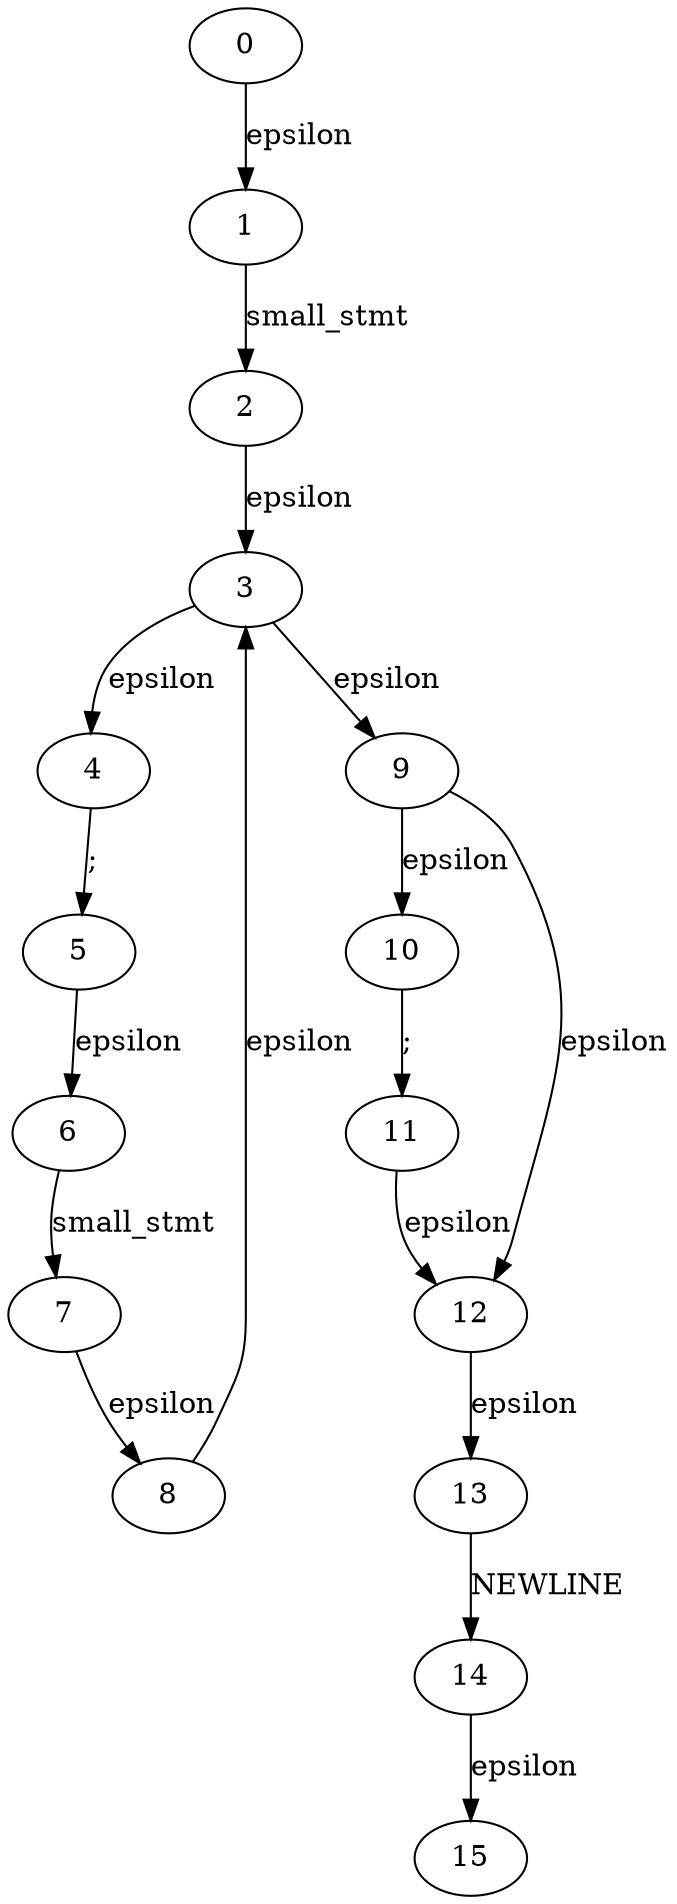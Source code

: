 
digraph simple_stmt {
  0->1[label=epsilon]
  1->2[label=small_stmt]
  2->3[label=epsilon]
  3->4[label=epsilon]
  4->5[label=";"]
  5->6[label=epsilon]
  6->7[label=small_stmt]
  7->8[label=epsilon]
  8->3[label=epsilon]
  3->9[label=epsilon]
  9->10[label=epsilon]
  10->11[label=";"]
  11->12[label=epsilon]
  12->13[label=epsilon]
  13->14[label=NEWLINE]
  14->15[label=epsilon]
  9->12[label=epsilon]
}
